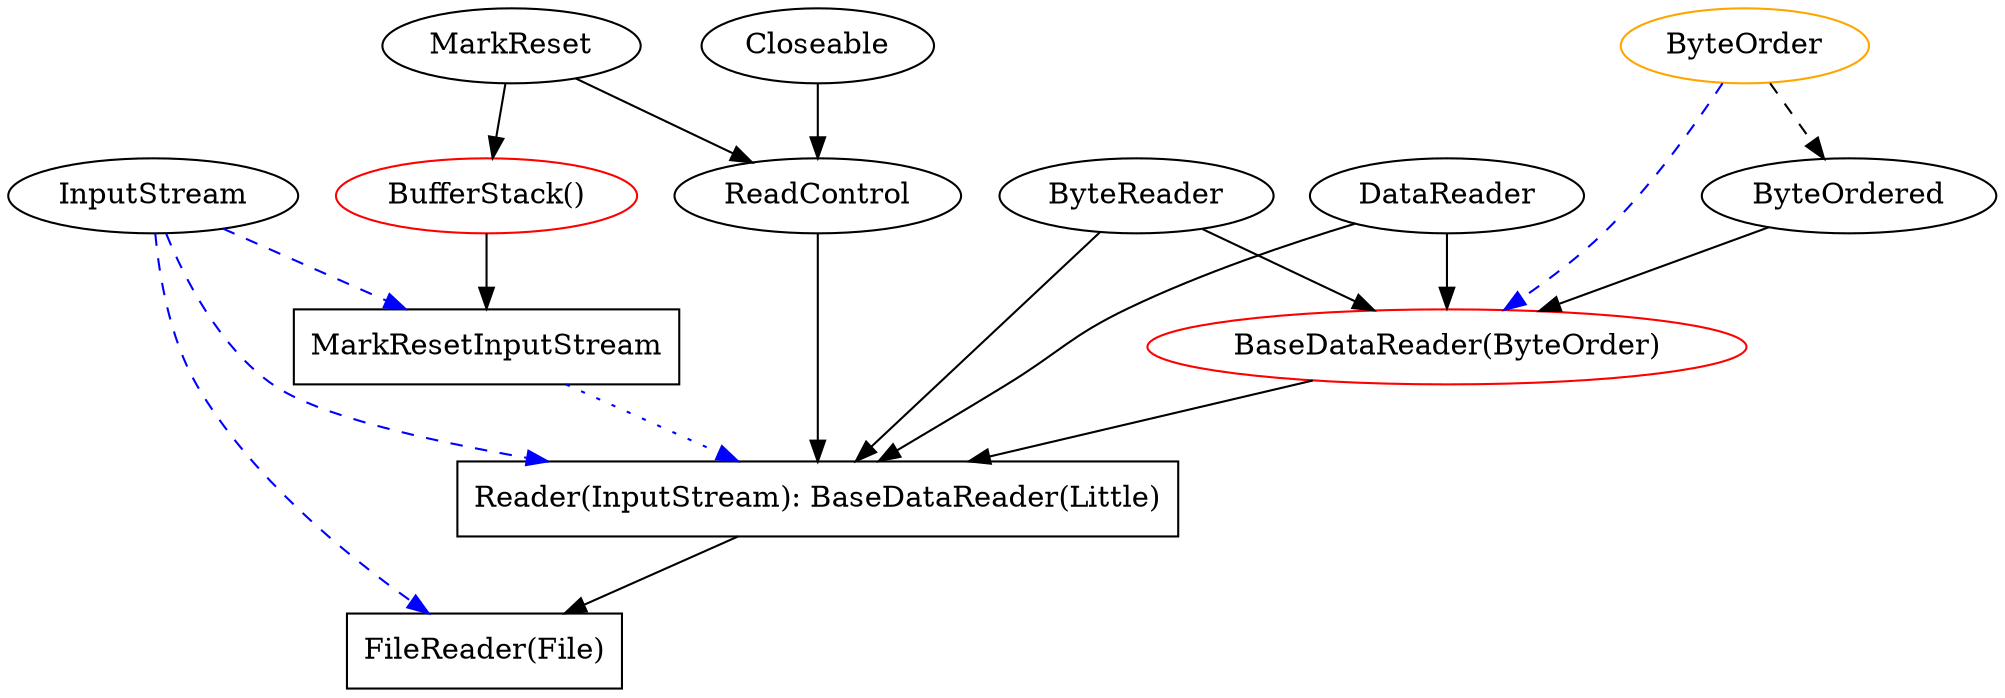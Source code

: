digraph BinarieReader {
  MarkReset;
  BufferStack [label="BufferStack()", color=red];
    MarkReset -> BufferStack;
  MarkResetInputStream [shape=record];
    BufferStack -> MarkResetInputStream;
    InputStream -> MarkResetInputStream [style=dashed, color=blue];
  ByteReader;
  
  ReadControl;
    Closeable -> ReadControl;
    MarkReset -> ReadControl;
  DataReader;
  ByteOrder [color=orange];
  ByteOrdered;
    ByteOrder -> ByteOrdered [style=dashed];
  BaseDataReader [label="BaseDataReader(ByteOrder)", color=red];
  DataReader -> BaseDataReader;
  ByteOrdered -> BaseDataReader;
  ByteOrder -> BaseDataReader [style=dashed, color=blue];
  Reader [label="Reader(InputStream): BaseDataReader(Little)", shape=record];
  FileReader [label="FileReader(File)", shape=record];
  InputStream;
    BaseDataReader -> Reader;
    ByteReader -> Reader;
    DataReader -> Reader;
    ReadControl -> Reader;
    ByteReader -> BaseDataReader;
    MarkResetInputStream -> Reader [style=dotted, color=blue];
  InputStream -> Reader [style=dashed, color=blue];
  Reader -> FileReader;
  InputStream -> FileReader [style=dashed, color=blue];
}

 
